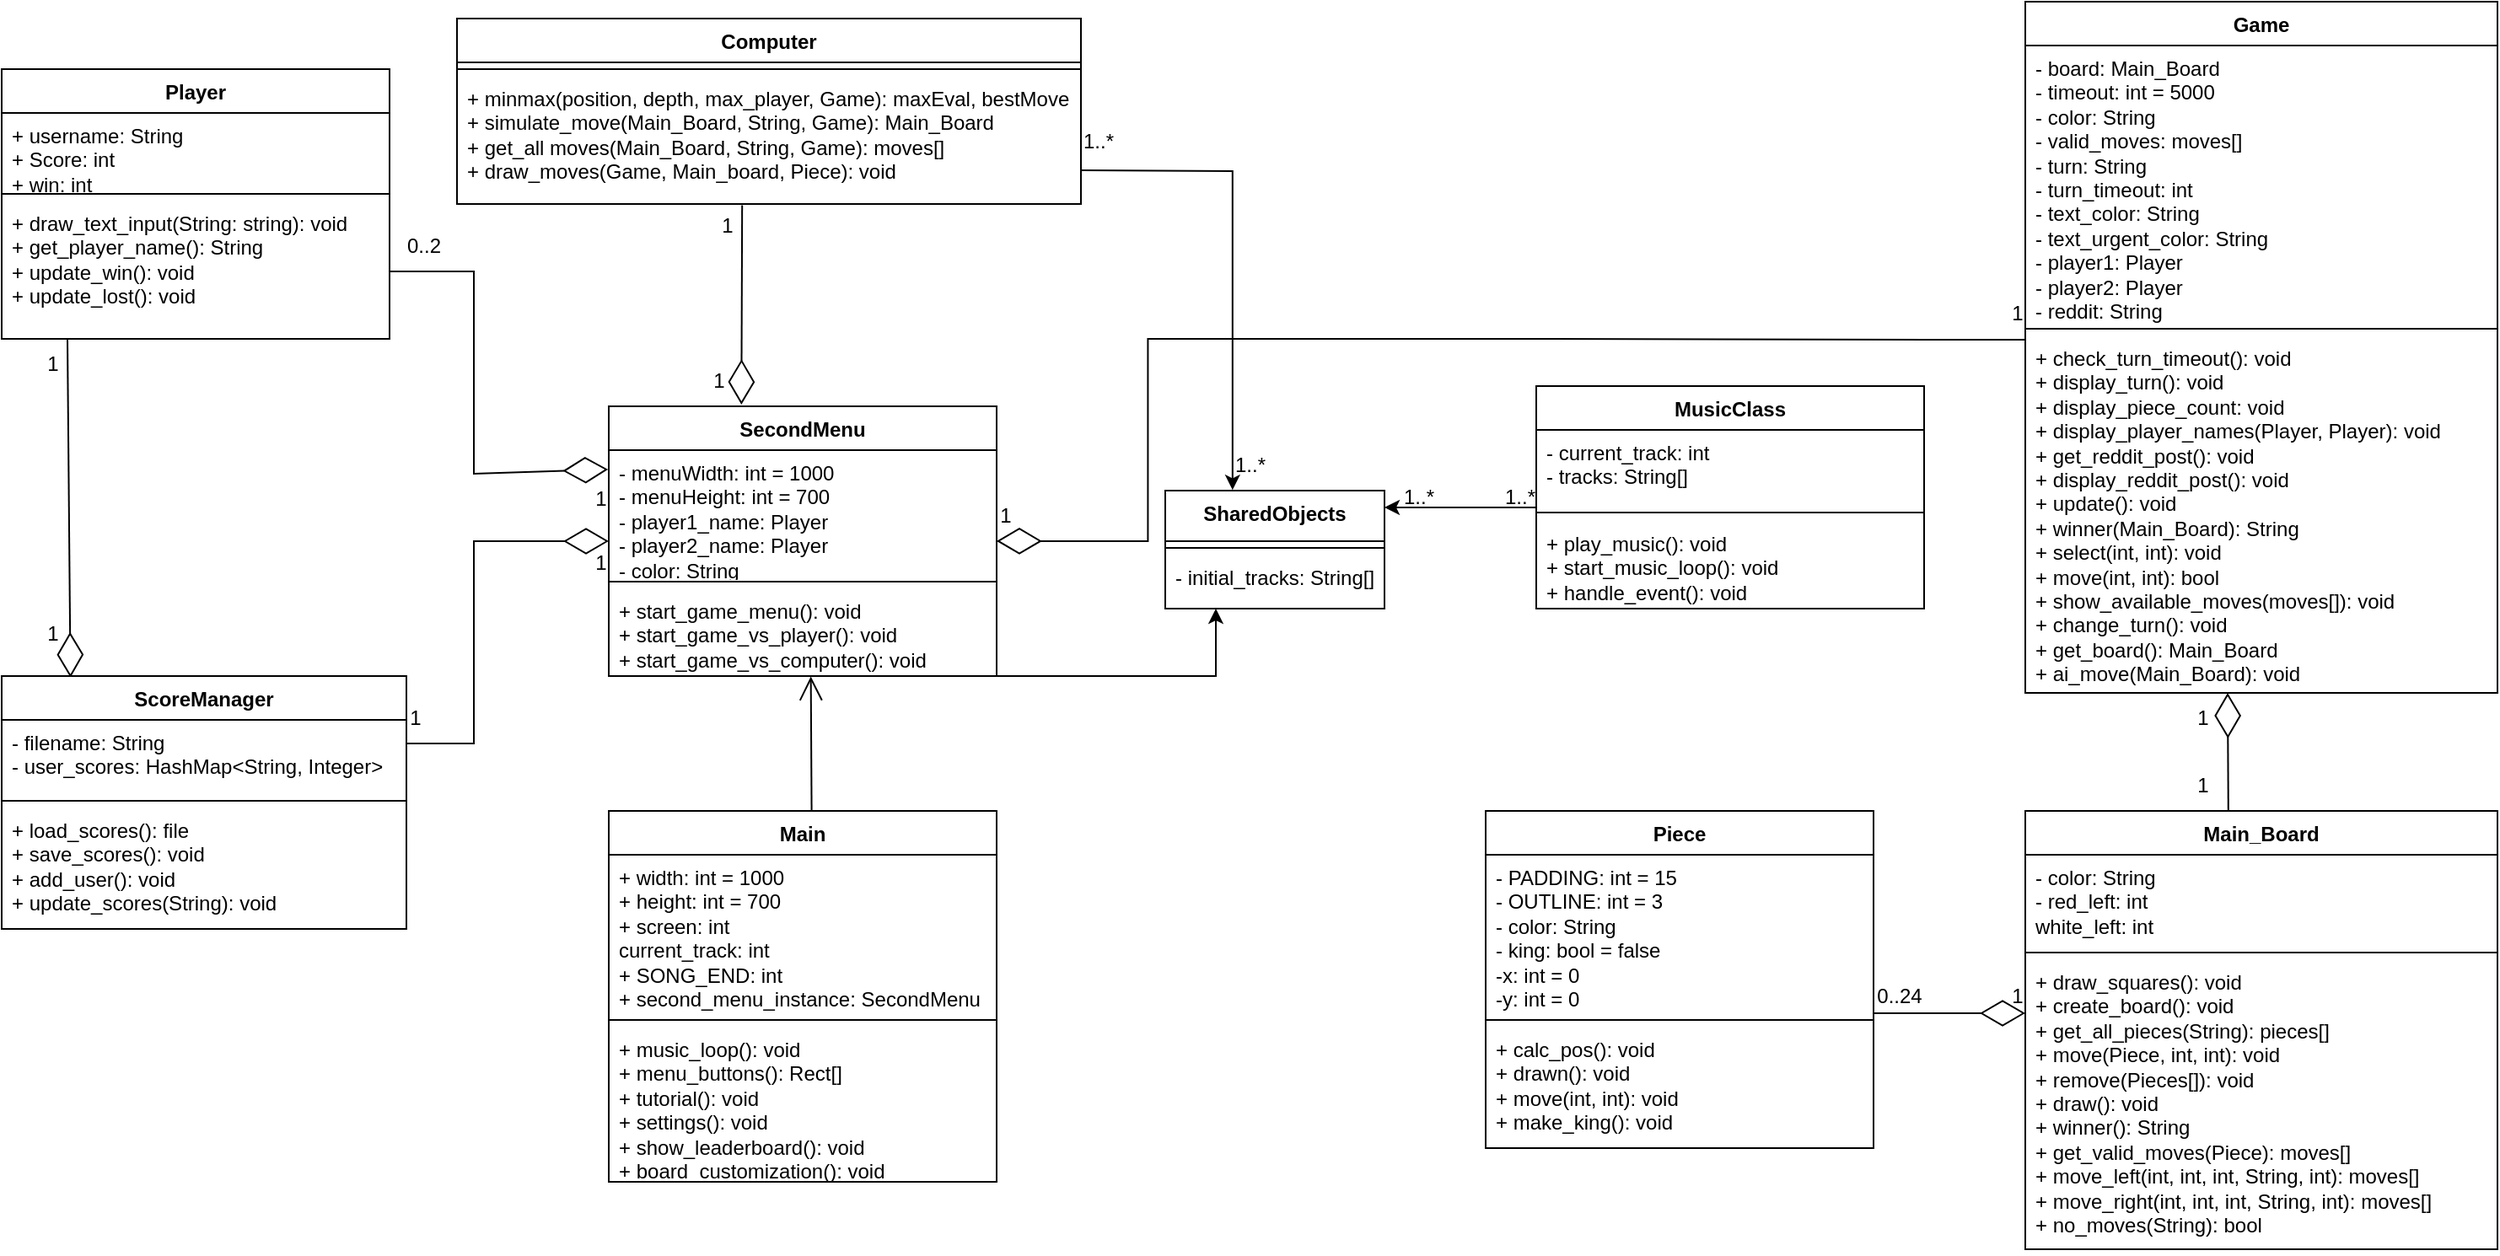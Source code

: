 <mxfile version="24.0.7" type="github">
  <diagram id="C5RBs43oDa-KdzZeNtuy" name="Page-1">
    <mxGraphModel dx="1545" dy="801" grid="1" gridSize="10" guides="1" tooltips="1" connect="1" arrows="1" fold="1" page="1" pageScale="1" pageWidth="1654" pageHeight="2336" math="0" shadow="0">
      <root>
        <mxCell id="WIyWlLk6GJQsqaUBKTNV-0" />
        <mxCell id="WIyWlLk6GJQsqaUBKTNV-1" parent="WIyWlLk6GJQsqaUBKTNV-0" />
        <mxCell id="6IXbEx5RhJTC2TrLEaZP-8" value="" style="endArrow=diamondThin;endFill=0;endSize=24;html=1;rounded=0;entryX=0.17;entryY=0.006;entryDx=0;entryDy=0;entryPerimeter=0;" edge="1" parent="WIyWlLk6GJQsqaUBKTNV-1">
          <mxGeometry width="160" relative="1" as="geometry">
            <mxPoint x="79" y="240" as="sourcePoint" />
            <mxPoint x="80.8" y="440.84" as="targetPoint" />
          </mxGeometry>
        </mxCell>
        <mxCell id="6IXbEx5RhJTC2TrLEaZP-9" value="1" style="text;html=1;align=center;verticalAlign=middle;resizable=0;points=[];autosize=1;strokeColor=none;fillColor=none;" vertex="1" parent="WIyWlLk6GJQsqaUBKTNV-1">
          <mxGeometry x="55" y="240" width="30" height="30" as="geometry" />
        </mxCell>
        <mxCell id="6IXbEx5RhJTC2TrLEaZP-10" value="1" style="text;html=1;align=center;verticalAlign=middle;resizable=0;points=[];autosize=1;strokeColor=none;fillColor=none;" vertex="1" parent="WIyWlLk6GJQsqaUBKTNV-1">
          <mxGeometry x="55" y="400" width="30" height="30" as="geometry" />
        </mxCell>
        <mxCell id="6IXbEx5RhJTC2TrLEaZP-11" value="Player" style="swimlane;fontStyle=1;align=center;verticalAlign=top;childLayout=stackLayout;horizontal=1;startSize=26;horizontalStack=0;resizeParent=1;resizeParentMax=0;resizeLast=0;collapsible=1;marginBottom=0;whiteSpace=wrap;html=1;" vertex="1" parent="WIyWlLk6GJQsqaUBKTNV-1">
          <mxGeometry x="40" y="80" width="230" height="160" as="geometry" />
        </mxCell>
        <mxCell id="6IXbEx5RhJTC2TrLEaZP-12" value="+ username: String&lt;div&gt;+ Score: int&lt;/div&gt;&lt;div&gt;+ win: int&lt;/div&gt;" style="text;strokeColor=none;fillColor=none;align=left;verticalAlign=top;spacingLeft=4;spacingRight=4;overflow=hidden;rotatable=0;points=[[0,0.5],[1,0.5]];portConstraint=eastwest;whiteSpace=wrap;html=1;" vertex="1" parent="6IXbEx5RhJTC2TrLEaZP-11">
          <mxGeometry y="26" width="230" height="44" as="geometry" />
        </mxCell>
        <mxCell id="6IXbEx5RhJTC2TrLEaZP-13" value="" style="line;strokeWidth=1;fillColor=none;align=left;verticalAlign=middle;spacingTop=-1;spacingLeft=3;spacingRight=3;rotatable=0;labelPosition=right;points=[];portConstraint=eastwest;strokeColor=inherit;" vertex="1" parent="6IXbEx5RhJTC2TrLEaZP-11">
          <mxGeometry y="70" width="230" height="8" as="geometry" />
        </mxCell>
        <mxCell id="6IXbEx5RhJTC2TrLEaZP-14" value="+ draw_text_input(String: string): void&lt;div&gt;+ get_player_name(): String&lt;/div&gt;&lt;div&gt;+ update_win(): void&lt;/div&gt;&lt;div&gt;+ update_lost(): void&lt;/div&gt;" style="text;strokeColor=none;fillColor=none;align=left;verticalAlign=top;spacingLeft=4;spacingRight=4;overflow=hidden;rotatable=0;points=[[0,0.5],[1,0.5]];portConstraint=eastwest;whiteSpace=wrap;html=1;" vertex="1" parent="6IXbEx5RhJTC2TrLEaZP-11">
          <mxGeometry y="78" width="230" height="82" as="geometry" />
        </mxCell>
        <mxCell id="6IXbEx5RhJTC2TrLEaZP-19" value="SecondMenu" style="swimlane;fontStyle=1;align=center;verticalAlign=top;childLayout=stackLayout;horizontal=1;startSize=26;horizontalStack=0;resizeParent=1;resizeParentMax=0;resizeLast=0;collapsible=1;marginBottom=0;whiteSpace=wrap;html=1;" vertex="1" parent="WIyWlLk6GJQsqaUBKTNV-1">
          <mxGeometry x="400" y="280" width="230" height="160" as="geometry" />
        </mxCell>
        <mxCell id="6IXbEx5RhJTC2TrLEaZP-20" value="- menuWidth: int = 1000&lt;div&gt;- menuHeight: int = 700&lt;/div&gt;&lt;div&gt;- player1_name: Player&lt;/div&gt;&lt;div&gt;- player2_name: Player&lt;/div&gt;&lt;div&gt;- color: String&lt;/div&gt;" style="text;strokeColor=none;fillColor=none;align=left;verticalAlign=top;spacingLeft=4;spacingRight=4;overflow=hidden;rotatable=0;points=[[0,0.5],[1,0.5]];portConstraint=eastwest;whiteSpace=wrap;html=1;" vertex="1" parent="6IXbEx5RhJTC2TrLEaZP-19">
          <mxGeometry y="26" width="230" height="74" as="geometry" />
        </mxCell>
        <mxCell id="6IXbEx5RhJTC2TrLEaZP-21" value="" style="line;strokeWidth=1;fillColor=none;align=left;verticalAlign=middle;spacingTop=-1;spacingLeft=3;spacingRight=3;rotatable=0;labelPosition=right;points=[];portConstraint=eastwest;strokeColor=inherit;" vertex="1" parent="6IXbEx5RhJTC2TrLEaZP-19">
          <mxGeometry y="100" width="230" height="8" as="geometry" />
        </mxCell>
        <mxCell id="6IXbEx5RhJTC2TrLEaZP-22" value="+ start_game_menu(): void&lt;div&gt;+ start_game_vs_player(): void&lt;/div&gt;&lt;div&gt;+ start_game_vs_computer(): void&lt;/div&gt;" style="text;strokeColor=none;fillColor=none;align=left;verticalAlign=top;spacingLeft=4;spacingRight=4;overflow=hidden;rotatable=0;points=[[0,0.5],[1,0.5]];portConstraint=eastwest;whiteSpace=wrap;html=1;" vertex="1" parent="6IXbEx5RhJTC2TrLEaZP-19">
          <mxGeometry y="108" width="230" height="52" as="geometry" />
        </mxCell>
        <mxCell id="6IXbEx5RhJTC2TrLEaZP-24" value="" style="endArrow=diamondThin;endFill=0;endSize=24;html=1;rounded=0;entryX=0.654;entryY=-0.085;entryDx=0;entryDy=0;entryPerimeter=0;" edge="1" parent="WIyWlLk6GJQsqaUBKTNV-1" target="6IXbEx5RhJTC2TrLEaZP-28">
          <mxGeometry width="160" relative="1" as="geometry">
            <mxPoint x="270" y="200" as="sourcePoint" />
            <mxPoint x="530" y="300" as="targetPoint" />
            <Array as="points">
              <mxPoint x="320" y="200" />
              <mxPoint x="320" y="320" />
            </Array>
          </mxGeometry>
        </mxCell>
        <mxCell id="6IXbEx5RhJTC2TrLEaZP-26" value="" style="endArrow=diamondThin;endFill=0;endSize=24;html=1;rounded=0;" edge="1" parent="WIyWlLk6GJQsqaUBKTNV-1">
          <mxGeometry width="160" relative="1" as="geometry">
            <mxPoint x="280" y="480" as="sourcePoint" />
            <mxPoint x="400" y="360" as="targetPoint" />
            <Array as="points">
              <mxPoint x="320" y="480" />
              <mxPoint x="320" y="360" />
            </Array>
          </mxGeometry>
        </mxCell>
        <mxCell id="6IXbEx5RhJTC2TrLEaZP-27" value="0..2" style="text;html=1;align=center;verticalAlign=middle;resizable=0;points=[];autosize=1;strokeColor=none;fillColor=none;" vertex="1" parent="WIyWlLk6GJQsqaUBKTNV-1">
          <mxGeometry x="270" y="170" width="40" height="30" as="geometry" />
        </mxCell>
        <mxCell id="6IXbEx5RhJTC2TrLEaZP-28" value="1" style="text;html=1;align=center;verticalAlign=middle;resizable=0;points=[];autosize=1;strokeColor=none;fillColor=none;" vertex="1" parent="WIyWlLk6GJQsqaUBKTNV-1">
          <mxGeometry x="380" y="320" width="30" height="30" as="geometry" />
        </mxCell>
        <mxCell id="6IXbEx5RhJTC2TrLEaZP-29" value="1" style="text;html=1;align=center;verticalAlign=middle;resizable=0;points=[];autosize=1;strokeColor=none;fillColor=none;" vertex="1" parent="WIyWlLk6GJQsqaUBKTNV-1">
          <mxGeometry x="380" y="358" width="30" height="30" as="geometry" />
        </mxCell>
        <mxCell id="6IXbEx5RhJTC2TrLEaZP-31" value="1" style="text;html=1;align=center;verticalAlign=middle;resizable=0;points=[];autosize=1;strokeColor=none;fillColor=none;" vertex="1" parent="WIyWlLk6GJQsqaUBKTNV-1">
          <mxGeometry x="270" y="450" width="30" height="30" as="geometry" />
        </mxCell>
        <mxCell id="6IXbEx5RhJTC2TrLEaZP-38" value="ScoreManager" style="swimlane;fontStyle=1;align=center;verticalAlign=top;childLayout=stackLayout;horizontal=1;startSize=26;horizontalStack=0;resizeParent=1;resizeParentMax=0;resizeLast=0;collapsible=1;marginBottom=0;whiteSpace=wrap;html=1;" vertex="1" parent="WIyWlLk6GJQsqaUBKTNV-1">
          <mxGeometry x="40" y="440" width="240" height="150" as="geometry" />
        </mxCell>
        <mxCell id="6IXbEx5RhJTC2TrLEaZP-39" value="- filename: String&lt;div&gt;- user_scores: HashMap&amp;lt;String, Integer&amp;gt;&lt;/div&gt;" style="text;strokeColor=none;fillColor=none;align=left;verticalAlign=top;spacingLeft=4;spacingRight=4;overflow=hidden;rotatable=0;points=[[0,0.5],[1,0.5]];portConstraint=eastwest;whiteSpace=wrap;html=1;" vertex="1" parent="6IXbEx5RhJTC2TrLEaZP-38">
          <mxGeometry y="26" width="240" height="44" as="geometry" />
        </mxCell>
        <mxCell id="6IXbEx5RhJTC2TrLEaZP-40" value="" style="line;strokeWidth=1;fillColor=none;align=left;verticalAlign=middle;spacingTop=-1;spacingLeft=3;spacingRight=3;rotatable=0;labelPosition=right;points=[];portConstraint=eastwest;strokeColor=inherit;" vertex="1" parent="6IXbEx5RhJTC2TrLEaZP-38">
          <mxGeometry y="70" width="240" height="8" as="geometry" />
        </mxCell>
        <mxCell id="6IXbEx5RhJTC2TrLEaZP-41" value="+ load_scores(): file&lt;br&gt;&lt;div&gt;&lt;div&gt;+ save_scores(): void&lt;/div&gt;&lt;div&gt;+ add_user(): void&lt;/div&gt;&lt;div&gt;+ update_scores(String): void&lt;/div&gt;&lt;/div&gt;" style="text;strokeColor=none;fillColor=none;align=left;verticalAlign=top;spacingLeft=4;spacingRight=4;overflow=hidden;rotatable=0;points=[[0,0.5],[1,0.5]];portConstraint=eastwest;whiteSpace=wrap;html=1;" vertex="1" parent="6IXbEx5RhJTC2TrLEaZP-38">
          <mxGeometry y="78" width="240" height="72" as="geometry" />
        </mxCell>
        <mxCell id="6IXbEx5RhJTC2TrLEaZP-42" value="Computer" style="swimlane;fontStyle=1;align=center;verticalAlign=top;childLayout=stackLayout;horizontal=1;startSize=26;horizontalStack=0;resizeParent=1;resizeParentMax=0;resizeLast=0;collapsible=1;marginBottom=0;whiteSpace=wrap;html=1;" vertex="1" parent="WIyWlLk6GJQsqaUBKTNV-1">
          <mxGeometry x="310" y="50" width="370" height="110" as="geometry" />
        </mxCell>
        <mxCell id="6IXbEx5RhJTC2TrLEaZP-44" value="" style="line;strokeWidth=1;fillColor=none;align=left;verticalAlign=middle;spacingTop=-1;spacingLeft=3;spacingRight=3;rotatable=0;labelPosition=right;points=[];portConstraint=eastwest;strokeColor=inherit;" vertex="1" parent="6IXbEx5RhJTC2TrLEaZP-42">
          <mxGeometry y="26" width="370" height="8" as="geometry" />
        </mxCell>
        <mxCell id="6IXbEx5RhJTC2TrLEaZP-45" value="+ minmax(position, depth, max_player, Game): maxEval, bestMove&lt;div&gt;+ simulate_move(Main_Board, String, Game): Main_Board&lt;/div&gt;&lt;div&gt;+ get_all moves(Main_Board, String, Game): moves[]&lt;/div&gt;&lt;div&gt;+ draw_moves(Game, Main_board, Piece): void&lt;/div&gt;" style="text;strokeColor=none;fillColor=none;align=left;verticalAlign=top;spacingLeft=4;spacingRight=4;overflow=hidden;rotatable=0;points=[[0,0.5],[1,0.5]];portConstraint=eastwest;whiteSpace=wrap;html=1;" vertex="1" parent="6IXbEx5RhJTC2TrLEaZP-42">
          <mxGeometry y="34" width="370" height="76" as="geometry" />
        </mxCell>
        <mxCell id="6IXbEx5RhJTC2TrLEaZP-47" value="1" style="text;html=1;align=center;verticalAlign=middle;resizable=0;points=[];autosize=1;strokeColor=none;fillColor=none;" vertex="1" parent="WIyWlLk6GJQsqaUBKTNV-1">
          <mxGeometry x="455" y="158" width="30" height="30" as="geometry" />
        </mxCell>
        <mxCell id="6IXbEx5RhJTC2TrLEaZP-48" value="1" style="text;html=1;align=center;verticalAlign=middle;resizable=0;points=[];autosize=1;strokeColor=none;fillColor=none;" vertex="1" parent="WIyWlLk6GJQsqaUBKTNV-1">
          <mxGeometry x="450" y="250" width="30" height="30" as="geometry" />
        </mxCell>
        <mxCell id="6IXbEx5RhJTC2TrLEaZP-49" value="Main" style="swimlane;fontStyle=1;align=center;verticalAlign=top;childLayout=stackLayout;horizontal=1;startSize=26;horizontalStack=0;resizeParent=1;resizeParentMax=0;resizeLast=0;collapsible=1;marginBottom=0;whiteSpace=wrap;html=1;" vertex="1" parent="WIyWlLk6GJQsqaUBKTNV-1">
          <mxGeometry x="400" y="520" width="230" height="220" as="geometry" />
        </mxCell>
        <mxCell id="6IXbEx5RhJTC2TrLEaZP-50" value="+ width: int = 1000&lt;div&gt;+ height: int = 700&lt;/div&gt;&lt;div&gt;+ screen: int&lt;/div&gt;&lt;div&gt;current_track: int&lt;/div&gt;&lt;div&gt;+ SONG_END: int&lt;/div&gt;&lt;div&gt;+ second_menu_instance: SecondMenu&lt;/div&gt;" style="text;strokeColor=none;fillColor=none;align=left;verticalAlign=top;spacingLeft=4;spacingRight=4;overflow=hidden;rotatable=0;points=[[0,0.5],[1,0.5]];portConstraint=eastwest;whiteSpace=wrap;html=1;" vertex="1" parent="6IXbEx5RhJTC2TrLEaZP-49">
          <mxGeometry y="26" width="230" height="94" as="geometry" />
        </mxCell>
        <mxCell id="6IXbEx5RhJTC2TrLEaZP-51" value="" style="line;strokeWidth=1;fillColor=none;align=left;verticalAlign=middle;spacingTop=-1;spacingLeft=3;spacingRight=3;rotatable=0;labelPosition=right;points=[];portConstraint=eastwest;strokeColor=inherit;" vertex="1" parent="6IXbEx5RhJTC2TrLEaZP-49">
          <mxGeometry y="120" width="230" height="8" as="geometry" />
        </mxCell>
        <mxCell id="6IXbEx5RhJTC2TrLEaZP-52" value="+ music_loop(): void&lt;div&gt;+ menu_buttons(): Rect[]&lt;/div&gt;&lt;div&gt;+ tutorial(): void&lt;/div&gt;&lt;div&gt;+ settings(): void&lt;/div&gt;&lt;div&gt;+ show_leaderboard(): void&lt;/div&gt;&lt;div&gt;+ board_customization(): void&lt;/div&gt;" style="text;strokeColor=none;fillColor=none;align=left;verticalAlign=top;spacingLeft=4;spacingRight=4;overflow=hidden;rotatable=0;points=[[0,0.5],[1,0.5]];portConstraint=eastwest;whiteSpace=wrap;html=1;" vertex="1" parent="6IXbEx5RhJTC2TrLEaZP-49">
          <mxGeometry y="128" width="230" height="92" as="geometry" />
        </mxCell>
        <mxCell id="6IXbEx5RhJTC2TrLEaZP-53" value="" style="endArrow=open;endFill=1;endSize=12;html=1;rounded=0;entryX=0.521;entryY=1.006;entryDx=0;entryDy=0;entryPerimeter=0;exitX=0.523;exitY=0.002;exitDx=0;exitDy=0;exitPerimeter=0;" edge="1" parent="WIyWlLk6GJQsqaUBKTNV-1" source="6IXbEx5RhJTC2TrLEaZP-49" target="6IXbEx5RhJTC2TrLEaZP-22">
          <mxGeometry width="160" relative="1" as="geometry">
            <mxPoint x="520" y="510" as="sourcePoint" />
            <mxPoint x="560" y="460" as="targetPoint" />
          </mxGeometry>
        </mxCell>
        <mxCell id="6IXbEx5RhJTC2TrLEaZP-62" style="edgeStyle=orthogonalEdgeStyle;rounded=0;orthogonalLoop=1;jettySize=auto;html=1;exitX=1.005;exitY=0.434;exitDx=0;exitDy=0;exitPerimeter=0;entryX=0.307;entryY=-0.005;entryDx=0;entryDy=0;entryPerimeter=0;" edge="1" parent="WIyWlLk6GJQsqaUBKTNV-1" target="6IXbEx5RhJTC2TrLEaZP-58">
          <mxGeometry relative="1" as="geometry">
            <mxPoint x="758.15" y="303.02" as="targetPoint" />
            <mxPoint x="680.0" y="140.004" as="sourcePoint" />
          </mxGeometry>
        </mxCell>
        <mxCell id="6IXbEx5RhJTC2TrLEaZP-58" value="SharedObjects" style="swimlane;fontStyle=1;align=center;verticalAlign=top;childLayout=stackLayout;horizontal=1;startSize=30;horizontalStack=0;resizeParent=1;resizeParentMax=0;resizeLast=0;collapsible=1;marginBottom=0;whiteSpace=wrap;html=1;" vertex="1" parent="WIyWlLk6GJQsqaUBKTNV-1">
          <mxGeometry x="730" y="330" width="130" height="70" as="geometry">
            <mxRectangle x="720" y="270" width="120" height="30" as="alternateBounds" />
          </mxGeometry>
        </mxCell>
        <mxCell id="6IXbEx5RhJTC2TrLEaZP-60" value="" style="line;strokeWidth=1;fillColor=none;align=left;verticalAlign=middle;spacingTop=-1;spacingLeft=3;spacingRight=3;rotatable=0;labelPosition=right;points=[];portConstraint=eastwest;strokeColor=inherit;" vertex="1" parent="6IXbEx5RhJTC2TrLEaZP-58">
          <mxGeometry y="30" width="130" height="8" as="geometry" />
        </mxCell>
        <mxCell id="6IXbEx5RhJTC2TrLEaZP-61" value="- initial_tracks: String[]" style="text;strokeColor=none;fillColor=none;align=left;verticalAlign=top;spacingLeft=4;spacingRight=4;overflow=hidden;rotatable=0;points=[[0,0.5],[1,0.5]];portConstraint=eastwest;whiteSpace=wrap;html=1;" vertex="1" parent="6IXbEx5RhJTC2TrLEaZP-58">
          <mxGeometry y="38" width="130" height="32" as="geometry" />
        </mxCell>
        <mxCell id="6IXbEx5RhJTC2TrLEaZP-63" value="1..*" style="text;html=1;align=center;verticalAlign=middle;resizable=0;points=[];autosize=1;strokeColor=none;fillColor=none;" vertex="1" parent="WIyWlLk6GJQsqaUBKTNV-1">
          <mxGeometry x="760" y="300" width="40" height="30" as="geometry" />
        </mxCell>
        <mxCell id="6IXbEx5RhJTC2TrLEaZP-64" value="1..*" style="text;html=1;align=center;verticalAlign=middle;resizable=0;points=[];autosize=1;strokeColor=none;fillColor=none;" vertex="1" parent="WIyWlLk6GJQsqaUBKTNV-1">
          <mxGeometry x="670" y="108" width="40" height="30" as="geometry" />
        </mxCell>
        <mxCell id="6IXbEx5RhJTC2TrLEaZP-65" style="edgeStyle=orthogonalEdgeStyle;rounded=0;orthogonalLoop=1;jettySize=auto;html=1;" edge="1" parent="WIyWlLk6GJQsqaUBKTNV-1">
          <mxGeometry relative="1" as="geometry">
            <mxPoint x="760" y="400" as="targetPoint" />
            <mxPoint x="630" y="440" as="sourcePoint" />
            <Array as="points">
              <mxPoint x="630" y="440" />
              <mxPoint x="760" y="440" />
            </Array>
          </mxGeometry>
        </mxCell>
        <mxCell id="6IXbEx5RhJTC2TrLEaZP-66" value="MusicClass" style="swimlane;fontStyle=1;align=center;verticalAlign=top;childLayout=stackLayout;horizontal=1;startSize=26;horizontalStack=0;resizeParent=1;resizeParentMax=0;resizeLast=0;collapsible=1;marginBottom=0;whiteSpace=wrap;html=1;" vertex="1" parent="WIyWlLk6GJQsqaUBKTNV-1">
          <mxGeometry x="950" y="268" width="230" height="132" as="geometry" />
        </mxCell>
        <mxCell id="6IXbEx5RhJTC2TrLEaZP-67" value="- current_track: int&lt;div&gt;- tracks: String[]&lt;/div&gt;" style="text;strokeColor=none;fillColor=none;align=left;verticalAlign=top;spacingLeft=4;spacingRight=4;overflow=hidden;rotatable=0;points=[[0,0.5],[1,0.5]];portConstraint=eastwest;whiteSpace=wrap;html=1;" vertex="1" parent="6IXbEx5RhJTC2TrLEaZP-66">
          <mxGeometry y="26" width="230" height="44" as="geometry" />
        </mxCell>
        <mxCell id="6IXbEx5RhJTC2TrLEaZP-68" value="" style="line;strokeWidth=1;fillColor=none;align=left;verticalAlign=middle;spacingTop=-1;spacingLeft=3;spacingRight=3;rotatable=0;labelPosition=right;points=[];portConstraint=eastwest;strokeColor=inherit;" vertex="1" parent="6IXbEx5RhJTC2TrLEaZP-66">
          <mxGeometry y="70" width="230" height="10" as="geometry" />
        </mxCell>
        <mxCell id="6IXbEx5RhJTC2TrLEaZP-69" value="+ play_music(): void&lt;div&gt;+ start_music_loop(): void&lt;/div&gt;&lt;div&gt;+ handle_event(): void&lt;/div&gt;" style="text;strokeColor=none;fillColor=none;align=left;verticalAlign=top;spacingLeft=4;spacingRight=4;overflow=hidden;rotatable=0;points=[[0,0.5],[1,0.5]];portConstraint=eastwest;whiteSpace=wrap;html=1;" vertex="1" parent="6IXbEx5RhJTC2TrLEaZP-66">
          <mxGeometry y="80" width="230" height="52" as="geometry" />
        </mxCell>
        <mxCell id="6IXbEx5RhJTC2TrLEaZP-71" value="1..*" style="text;html=1;align=center;verticalAlign=middle;resizable=0;points=[];autosize=1;strokeColor=none;fillColor=none;" vertex="1" parent="WIyWlLk6GJQsqaUBKTNV-1">
          <mxGeometry x="920" y="319" width="40" height="30" as="geometry" />
        </mxCell>
        <mxCell id="6IXbEx5RhJTC2TrLEaZP-72" value="1..*" style="text;html=1;align=center;verticalAlign=middle;resizable=0;points=[];autosize=1;strokeColor=none;fillColor=none;" vertex="1" parent="WIyWlLk6GJQsqaUBKTNV-1">
          <mxGeometry x="860" y="319" width="40" height="30" as="geometry" />
        </mxCell>
        <mxCell id="6IXbEx5RhJTC2TrLEaZP-73" style="edgeStyle=orthogonalEdgeStyle;rounded=0;orthogonalLoop=1;jettySize=auto;html=1;" edge="1" parent="WIyWlLk6GJQsqaUBKTNV-1">
          <mxGeometry relative="1" as="geometry">
            <mxPoint x="860" y="340" as="targetPoint" />
            <mxPoint x="950" y="340" as="sourcePoint" />
            <Array as="points">
              <mxPoint x="949.96" y="339.99" />
              <mxPoint x="899.96" y="339.99" />
            </Array>
          </mxGeometry>
        </mxCell>
        <mxCell id="6IXbEx5RhJTC2TrLEaZP-74" value="Piece" style="swimlane;fontStyle=1;align=center;verticalAlign=top;childLayout=stackLayout;horizontal=1;startSize=26;horizontalStack=0;resizeParent=1;resizeParentMax=0;resizeLast=0;collapsible=1;marginBottom=0;whiteSpace=wrap;html=1;" vertex="1" parent="WIyWlLk6GJQsqaUBKTNV-1">
          <mxGeometry x="920" y="520" width="230" height="200" as="geometry" />
        </mxCell>
        <mxCell id="6IXbEx5RhJTC2TrLEaZP-75" value="- PADDING: int = 15&lt;div&gt;- OUTLINE: int = 3&lt;/div&gt;&lt;div&gt;- color: String&lt;/div&gt;&lt;div&gt;- king: bool = false&lt;/div&gt;&lt;div&gt;-x: int = 0&lt;/div&gt;&lt;div&gt;-y: int = 0&lt;/div&gt;" style="text;strokeColor=none;fillColor=none;align=left;verticalAlign=top;spacingLeft=4;spacingRight=4;overflow=hidden;rotatable=0;points=[[0,0.5],[1,0.5]];portConstraint=eastwest;whiteSpace=wrap;html=1;" vertex="1" parent="6IXbEx5RhJTC2TrLEaZP-74">
          <mxGeometry y="26" width="230" height="94" as="geometry" />
        </mxCell>
        <mxCell id="6IXbEx5RhJTC2TrLEaZP-76" value="" style="line;strokeWidth=1;fillColor=none;align=left;verticalAlign=middle;spacingTop=-1;spacingLeft=3;spacingRight=3;rotatable=0;labelPosition=right;points=[];portConstraint=eastwest;strokeColor=inherit;" vertex="1" parent="6IXbEx5RhJTC2TrLEaZP-74">
          <mxGeometry y="120" width="230" height="8" as="geometry" />
        </mxCell>
        <mxCell id="6IXbEx5RhJTC2TrLEaZP-77" value="+ calc_pos(): void&lt;div&gt;+ drawn(): void&lt;/div&gt;&lt;div&gt;+ move(int, int): void&lt;/div&gt;&lt;div&gt;+ make_king(): void&lt;/div&gt;" style="text;strokeColor=none;fillColor=none;align=left;verticalAlign=top;spacingLeft=4;spacingRight=4;overflow=hidden;rotatable=0;points=[[0,0.5],[1,0.5]];portConstraint=eastwest;whiteSpace=wrap;html=1;" vertex="1" parent="6IXbEx5RhJTC2TrLEaZP-74">
          <mxGeometry y="128" width="230" height="72" as="geometry" />
        </mxCell>
        <mxCell id="6IXbEx5RhJTC2TrLEaZP-78" value="Main_Board" style="swimlane;fontStyle=1;align=center;verticalAlign=top;childLayout=stackLayout;horizontal=1;startSize=26;horizontalStack=0;resizeParent=1;resizeParentMax=0;resizeLast=0;collapsible=1;marginBottom=0;whiteSpace=wrap;html=1;" vertex="1" parent="WIyWlLk6GJQsqaUBKTNV-1">
          <mxGeometry x="1240" y="520" width="280" height="260" as="geometry" />
        </mxCell>
        <mxCell id="6IXbEx5RhJTC2TrLEaZP-79" value="- color: String&lt;div&gt;- red_left: int&lt;/div&gt;&lt;div&gt;white_left: int&lt;/div&gt;" style="text;strokeColor=none;fillColor=none;align=left;verticalAlign=top;spacingLeft=4;spacingRight=4;overflow=hidden;rotatable=0;points=[[0,0.5],[1,0.5]];portConstraint=eastwest;whiteSpace=wrap;html=1;" vertex="1" parent="6IXbEx5RhJTC2TrLEaZP-78">
          <mxGeometry y="26" width="280" height="54" as="geometry" />
        </mxCell>
        <mxCell id="6IXbEx5RhJTC2TrLEaZP-80" value="" style="line;strokeWidth=1;fillColor=none;align=left;verticalAlign=middle;spacingTop=-1;spacingLeft=3;spacingRight=3;rotatable=0;labelPosition=right;points=[];portConstraint=eastwest;strokeColor=inherit;" vertex="1" parent="6IXbEx5RhJTC2TrLEaZP-78">
          <mxGeometry y="80" width="280" height="8" as="geometry" />
        </mxCell>
        <mxCell id="6IXbEx5RhJTC2TrLEaZP-81" value="+ draw_squares(): void&lt;div&gt;+ create_board(): void&lt;/div&gt;&lt;div&gt;+ get_all_pieces(String): pieces[]&lt;/div&gt;&lt;div&gt;+ move(Piece, int, int): void&lt;/div&gt;&lt;div&gt;+ remove(Pieces[]): void&lt;/div&gt;&lt;div&gt;+ draw(): void&lt;/div&gt;&lt;div&gt;+ winner(): String&lt;/div&gt;&lt;div&gt;+ get_valid_moves(Piece): moves[]&lt;/div&gt;&lt;div&gt;+ move_left(int, int, int, String, int): moves[]&lt;/div&gt;&lt;div&gt;+ move_right(int, int, int, String, int): moves[]&lt;/div&gt;&lt;div&gt;+ no_moves(String): bool&lt;/div&gt;" style="text;strokeColor=none;fillColor=none;align=left;verticalAlign=top;spacingLeft=4;spacingRight=4;overflow=hidden;rotatable=0;points=[[0,0.5],[1,0.5]];portConstraint=eastwest;whiteSpace=wrap;html=1;" vertex="1" parent="6IXbEx5RhJTC2TrLEaZP-78">
          <mxGeometry y="88" width="280" height="172" as="geometry" />
        </mxCell>
        <mxCell id="6IXbEx5RhJTC2TrLEaZP-83" value="1" style="text;html=1;align=center;verticalAlign=middle;resizable=0;points=[];autosize=1;strokeColor=none;fillColor=none;" vertex="1" parent="WIyWlLk6GJQsqaUBKTNV-1">
          <mxGeometry x="1220" y="615" width="30" height="30" as="geometry" />
        </mxCell>
        <mxCell id="6IXbEx5RhJTC2TrLEaZP-84" value="0..24" style="text;html=1;align=center;verticalAlign=middle;resizable=0;points=[];autosize=1;strokeColor=none;fillColor=none;" vertex="1" parent="WIyWlLk6GJQsqaUBKTNV-1">
          <mxGeometry x="1140" y="615" width="50" height="30" as="geometry" />
        </mxCell>
        <mxCell id="6IXbEx5RhJTC2TrLEaZP-86" value="Game" style="swimlane;fontStyle=1;align=center;verticalAlign=top;childLayout=stackLayout;horizontal=1;startSize=26;horizontalStack=0;resizeParent=1;resizeParentMax=0;resizeLast=0;collapsible=1;marginBottom=0;whiteSpace=wrap;html=1;" vertex="1" parent="WIyWlLk6GJQsqaUBKTNV-1">
          <mxGeometry x="1240" y="40" width="280" height="410" as="geometry" />
        </mxCell>
        <mxCell id="6IXbEx5RhJTC2TrLEaZP-87" value="- board: Main_Board&lt;div&gt;- timeout: int = 5000&lt;/div&gt;&lt;div&gt;- color: String&lt;/div&gt;&lt;div&gt;- valid_moves: moves[]&lt;/div&gt;&lt;div&gt;- turn: String&lt;/div&gt;&lt;div&gt;- turn_timeout: int&lt;/div&gt;&lt;div&gt;- text_color: String&lt;/div&gt;&lt;div&gt;- text_urgent_color: String&lt;/div&gt;&lt;div&gt;- player1: Player&lt;/div&gt;&lt;div&gt;- player2: Player&lt;/div&gt;&lt;div&gt;- reddit: String&lt;/div&gt;" style="text;strokeColor=none;fillColor=none;align=left;verticalAlign=top;spacingLeft=4;spacingRight=4;overflow=hidden;rotatable=0;points=[[0,0.5],[1,0.5]];portConstraint=eastwest;whiteSpace=wrap;html=1;" vertex="1" parent="6IXbEx5RhJTC2TrLEaZP-86">
          <mxGeometry y="26" width="280" height="164" as="geometry" />
        </mxCell>
        <mxCell id="6IXbEx5RhJTC2TrLEaZP-88" value="" style="line;strokeWidth=1;fillColor=none;align=left;verticalAlign=middle;spacingTop=-1;spacingLeft=3;spacingRight=3;rotatable=0;labelPosition=right;points=[];portConstraint=eastwest;strokeColor=inherit;" vertex="1" parent="6IXbEx5RhJTC2TrLEaZP-86">
          <mxGeometry y="190" width="280" height="8" as="geometry" />
        </mxCell>
        <mxCell id="6IXbEx5RhJTC2TrLEaZP-89" value="+ check_turn_timeout(): void&lt;div&gt;+ display_turn(): void&lt;/div&gt;&lt;div&gt;+ display_piece_count: void&lt;/div&gt;&lt;div&gt;+ display_player_names(Player, Player): void&lt;/div&gt;&lt;div&gt;+ get_reddit_post(): void&lt;/div&gt;&lt;div&gt;+ display_reddit_post(): void&lt;/div&gt;&lt;div&gt;+ update(): void&lt;/div&gt;&lt;div&gt;+ winner(Main_Board): String&lt;/div&gt;&lt;div&gt;+ select(int, int): void&lt;/div&gt;&lt;div&gt;+ move(int, int): bool&lt;/div&gt;&lt;div&gt;+ show_available_moves(moves[]): void&lt;/div&gt;&lt;div&gt;+ change_turn(): void&lt;/div&gt;&lt;div&gt;+ get_board(): Main_Board&lt;/div&gt;&lt;div&gt;+ ai_move(Main_Board): void&lt;/div&gt;" style="text;strokeColor=none;fillColor=none;align=left;verticalAlign=top;spacingLeft=4;spacingRight=4;overflow=hidden;rotatable=0;points=[[0,0.5],[1,0.5]];portConstraint=eastwest;whiteSpace=wrap;html=1;" vertex="1" parent="6IXbEx5RhJTC2TrLEaZP-86">
          <mxGeometry y="198" width="280" height="212" as="geometry" />
        </mxCell>
        <mxCell id="6IXbEx5RhJTC2TrLEaZP-92" value="1" style="text;html=1;align=center;verticalAlign=middle;resizable=0;points=[];autosize=1;strokeColor=none;fillColor=none;" vertex="1" parent="WIyWlLk6GJQsqaUBKTNV-1">
          <mxGeometry x="1330" y="490" width="30" height="30" as="geometry" />
        </mxCell>
        <mxCell id="6IXbEx5RhJTC2TrLEaZP-93" value="1" style="text;html=1;align=center;verticalAlign=middle;resizable=0;points=[];autosize=1;strokeColor=none;fillColor=none;" vertex="1" parent="WIyWlLk6GJQsqaUBKTNV-1">
          <mxGeometry x="1330" y="450" width="30" height="30" as="geometry" />
        </mxCell>
        <mxCell id="6IXbEx5RhJTC2TrLEaZP-95" value="1" style="text;html=1;align=center;verticalAlign=middle;resizable=0;points=[];autosize=1;strokeColor=none;fillColor=none;" vertex="1" parent="WIyWlLk6GJQsqaUBKTNV-1">
          <mxGeometry x="620" y="330" width="30" height="30" as="geometry" />
        </mxCell>
        <mxCell id="6IXbEx5RhJTC2TrLEaZP-96" value="1" style="text;html=1;align=center;verticalAlign=middle;resizable=0;points=[];autosize=1;strokeColor=none;fillColor=none;" vertex="1" parent="WIyWlLk6GJQsqaUBKTNV-1">
          <mxGeometry x="1220" y="210" width="30" height="30" as="geometry" />
        </mxCell>
        <mxCell id="6IXbEx5RhJTC2TrLEaZP-97" value="" style="endArrow=diamondThin;endFill=0;endSize=24;html=1;rounded=0;exitX=0.457;exitY=1.01;exitDx=0;exitDy=0;exitPerimeter=0;entryX=0.342;entryY=-0.006;entryDx=0;entryDy=0;entryPerimeter=0;" edge="1" parent="WIyWlLk6GJQsqaUBKTNV-1" source="6IXbEx5RhJTC2TrLEaZP-45" target="6IXbEx5RhJTC2TrLEaZP-19">
          <mxGeometry width="160" relative="1" as="geometry">
            <mxPoint x="440" y="230" as="sourcePoint" />
            <mxPoint x="600" y="230" as="targetPoint" />
          </mxGeometry>
        </mxCell>
        <mxCell id="6IXbEx5RhJTC2TrLEaZP-98" value="" style="endArrow=diamondThin;endFill=0;endSize=24;html=1;rounded=0;entryX=0.343;entryY=0.999;entryDx=0;entryDy=0;entryPerimeter=0;exitX=0.646;exitY=0.952;exitDx=0;exitDy=0;exitPerimeter=0;" edge="1" parent="WIyWlLk6GJQsqaUBKTNV-1">
          <mxGeometry width="160" relative="1" as="geometry">
            <mxPoint x="1239.65" y="240.56" as="sourcePoint" />
            <mxPoint x="630.0" y="359.97" as="targetPoint" />
            <Array as="points">
              <mxPoint x="959.71" y="240" />
              <mxPoint x="799.71" y="240" />
              <mxPoint x="719.71" y="240" />
              <mxPoint x="719.71" y="360" />
            </Array>
          </mxGeometry>
        </mxCell>
        <mxCell id="6IXbEx5RhJTC2TrLEaZP-100" value="" style="endArrow=diamondThin;endFill=0;endSize=24;html=1;rounded=0;" edge="1" parent="WIyWlLk6GJQsqaUBKTNV-1">
          <mxGeometry width="160" relative="1" as="geometry">
            <mxPoint x="1150" y="640" as="sourcePoint" />
            <mxPoint x="1240" y="640" as="targetPoint" />
          </mxGeometry>
        </mxCell>
        <mxCell id="6IXbEx5RhJTC2TrLEaZP-101" value="" style="endArrow=diamondThin;endFill=0;endSize=24;html=1;rounded=0;exitX=0.43;exitY=-0.001;exitDx=0;exitDy=0;exitPerimeter=0;" edge="1" parent="WIyWlLk6GJQsqaUBKTNV-1" source="6IXbEx5RhJTC2TrLEaZP-78">
          <mxGeometry width="160" relative="1" as="geometry">
            <mxPoint x="1290" y="479.6" as="sourcePoint" />
            <mxPoint x="1360" y="450" as="targetPoint" />
          </mxGeometry>
        </mxCell>
      </root>
    </mxGraphModel>
  </diagram>
</mxfile>

